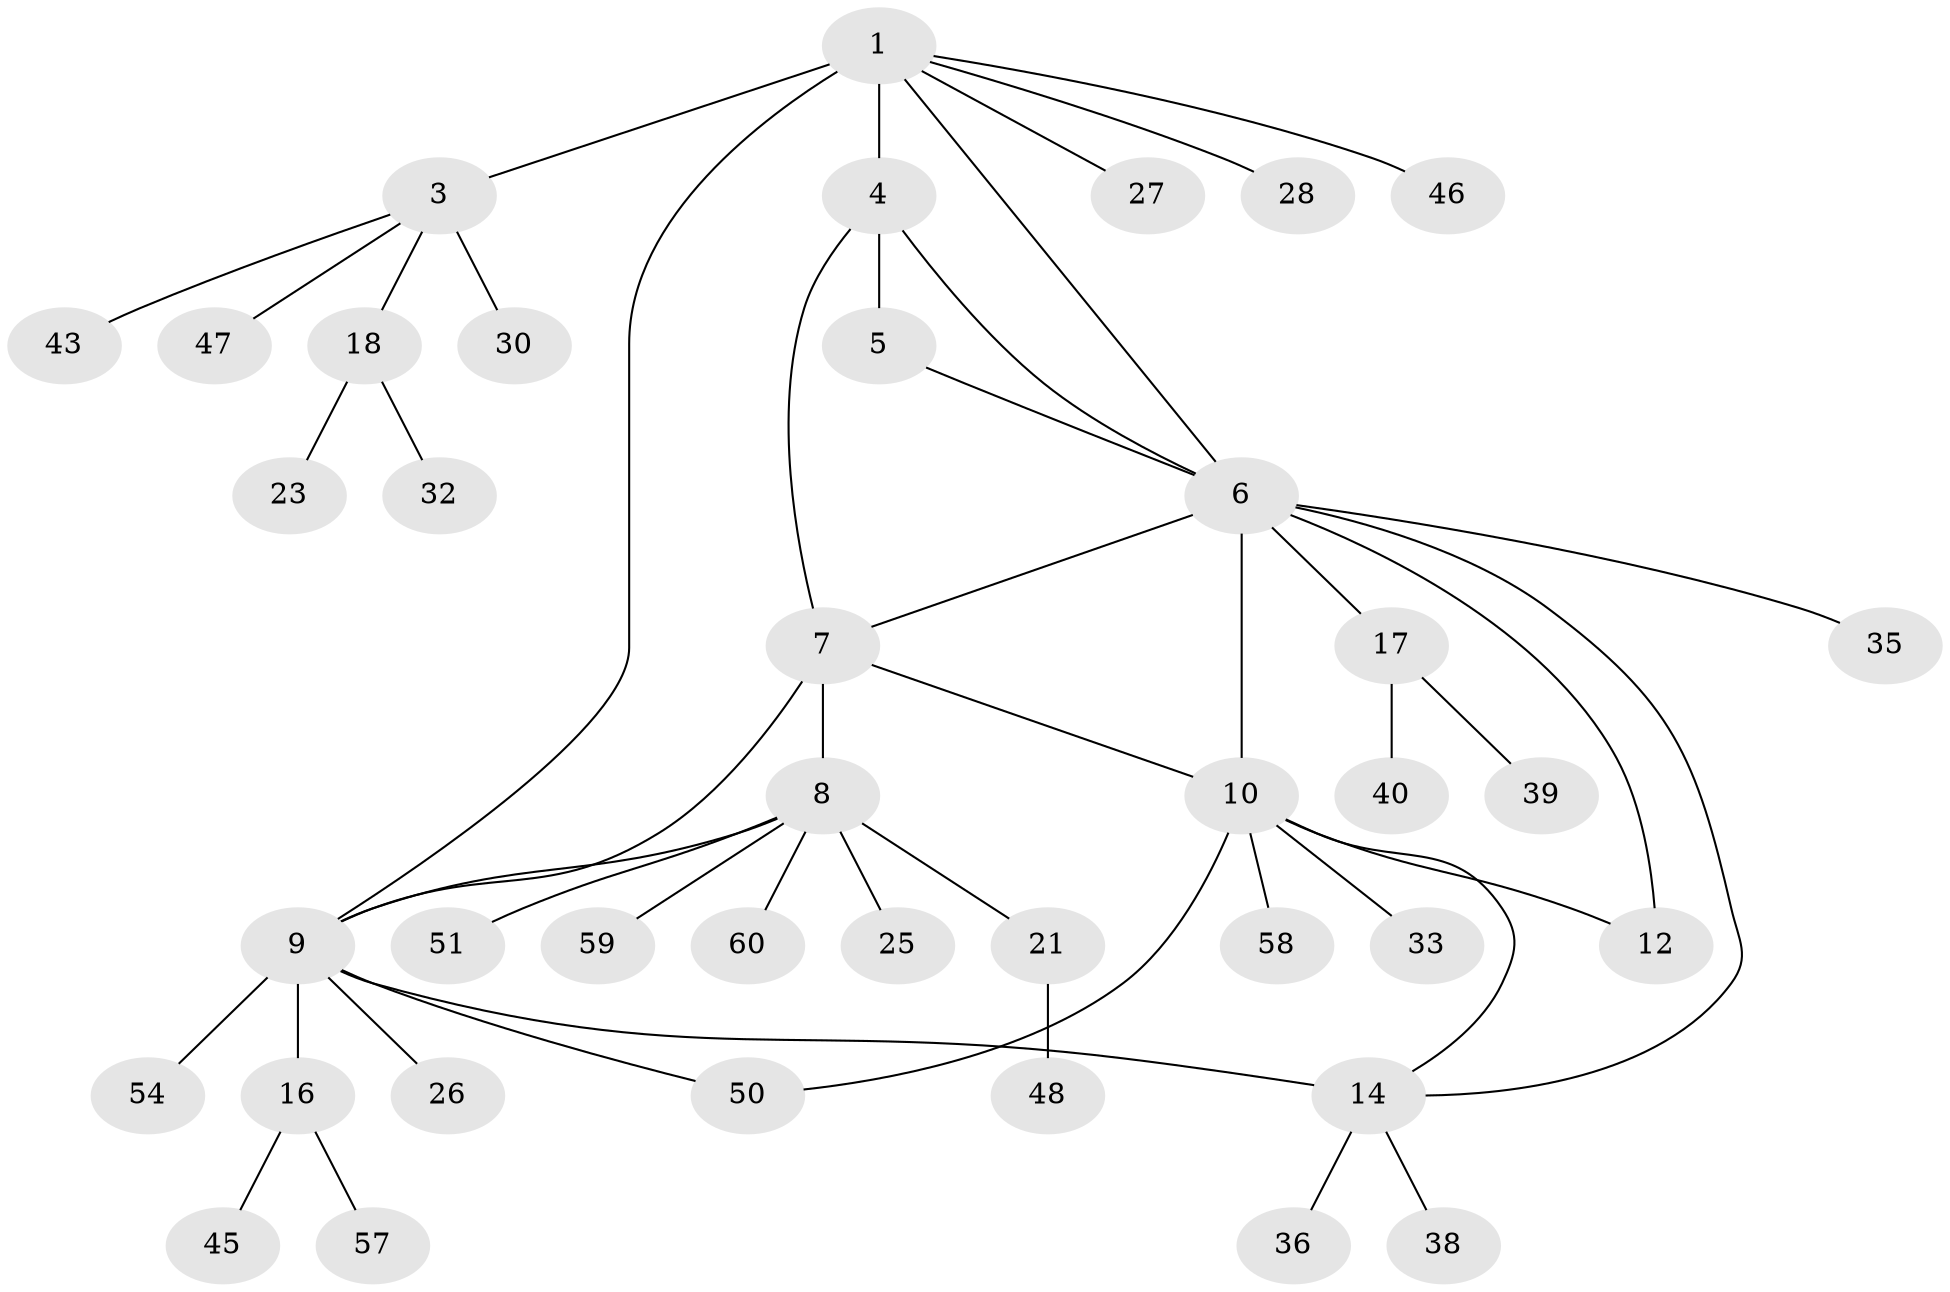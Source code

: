 // original degree distribution, {4: 0.08333333333333333, 7: 0.05, 3: 0.08333333333333333, 6: 0.016666666666666666, 5: 0.05, 8: 0.03333333333333333, 2: 0.16666666666666666, 1: 0.5166666666666667}
// Generated by graph-tools (version 1.1) at 2025/11/02/27/25 16:11:30]
// undirected, 40 vertices, 49 edges
graph export_dot {
graph [start="1"]
  node [color=gray90,style=filled];
  1 [super="+2"];
  3 [super="+22"];
  4;
  5 [super="+31"];
  6 [super="+11"];
  7 [super="+34"];
  8 [super="+42"];
  9 [super="+13"];
  10 [super="+29"];
  12 [super="+44"];
  14 [super="+15"];
  16 [super="+19"];
  17 [super="+41"];
  18 [super="+20"];
  21 [super="+24"];
  23 [super="+53"];
  25;
  26;
  27 [super="+37"];
  28;
  30;
  32;
  33;
  35;
  36;
  38;
  39 [super="+55"];
  40 [super="+52"];
  43;
  45;
  46;
  47;
  48 [super="+49"];
  50;
  51 [super="+56"];
  54;
  57;
  58;
  59;
  60;
  1 -- 3 [weight=2];
  1 -- 4;
  1 -- 9 [weight=2];
  1 -- 27;
  1 -- 28;
  1 -- 46;
  1 -- 6;
  3 -- 18;
  3 -- 30;
  3 -- 43;
  3 -- 47;
  4 -- 5;
  4 -- 6;
  4 -- 7;
  5 -- 6;
  6 -- 17;
  6 -- 35;
  6 -- 14;
  6 -- 7;
  6 -- 10;
  6 -- 12;
  7 -- 8;
  7 -- 9;
  7 -- 10;
  8 -- 9;
  8 -- 21;
  8 -- 25;
  8 -- 51;
  8 -- 59;
  8 -- 60;
  9 -- 50;
  9 -- 16;
  9 -- 54;
  9 -- 26;
  9 -- 14 [weight=2];
  10 -- 12;
  10 -- 14;
  10 -- 33;
  10 -- 50;
  10 -- 58;
  14 -- 36;
  14 -- 38;
  16 -- 57;
  16 -- 45;
  17 -- 39;
  17 -- 40;
  18 -- 32;
  18 -- 23;
  21 -- 48;
}

